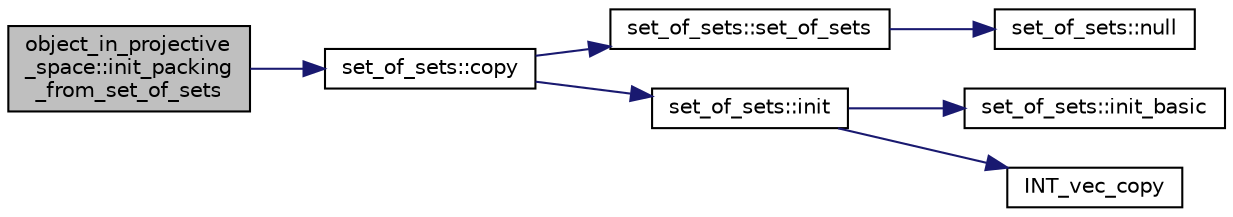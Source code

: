 digraph "object_in_projective_space::init_packing_from_set_of_sets"
{
  edge [fontname="Helvetica",fontsize="10",labelfontname="Helvetica",labelfontsize="10"];
  node [fontname="Helvetica",fontsize="10",shape=record];
  rankdir="LR";
  Node68 [label="object_in_projective\l_space::init_packing\l_from_set_of_sets",height=0.2,width=0.4,color="black", fillcolor="grey75", style="filled", fontcolor="black"];
  Node68 -> Node69 [color="midnightblue",fontsize="10",style="solid",fontname="Helvetica"];
  Node69 [label="set_of_sets::copy",height=0.2,width=0.4,color="black", fillcolor="white", style="filled",URL="$da/dd6/classset__of__sets.html#aebe21c52c36edd9b2439f3e0c9c3f333"];
  Node69 -> Node70 [color="midnightblue",fontsize="10",style="solid",fontname="Helvetica"];
  Node70 [label="set_of_sets::set_of_sets",height=0.2,width=0.4,color="black", fillcolor="white", style="filled",URL="$da/dd6/classset__of__sets.html#ad07d3908a5f6972e2defe4db643dcb1e"];
  Node70 -> Node71 [color="midnightblue",fontsize="10",style="solid",fontname="Helvetica"];
  Node71 [label="set_of_sets::null",height=0.2,width=0.4,color="black", fillcolor="white", style="filled",URL="$da/dd6/classset__of__sets.html#a0781046b5156beb68e73fc3794df0b57"];
  Node69 -> Node72 [color="midnightblue",fontsize="10",style="solid",fontname="Helvetica"];
  Node72 [label="set_of_sets::init",height=0.2,width=0.4,color="black", fillcolor="white", style="filled",URL="$da/dd6/classset__of__sets.html#a6801510e52b5d426350058ee0da5ed41"];
  Node72 -> Node73 [color="midnightblue",fontsize="10",style="solid",fontname="Helvetica"];
  Node73 [label="set_of_sets::init_basic",height=0.2,width=0.4,color="black", fillcolor="white", style="filled",URL="$da/dd6/classset__of__sets.html#ae9b4f064df3c95d1aaec58ca6eeeb0ed"];
  Node72 -> Node74 [color="midnightblue",fontsize="10",style="solid",fontname="Helvetica"];
  Node74 [label="INT_vec_copy",height=0.2,width=0.4,color="black", fillcolor="white", style="filled",URL="$df/dbf/sajeeb_8_c.html#ac2d875e27e009af6ec04d17254d11075"];
}
